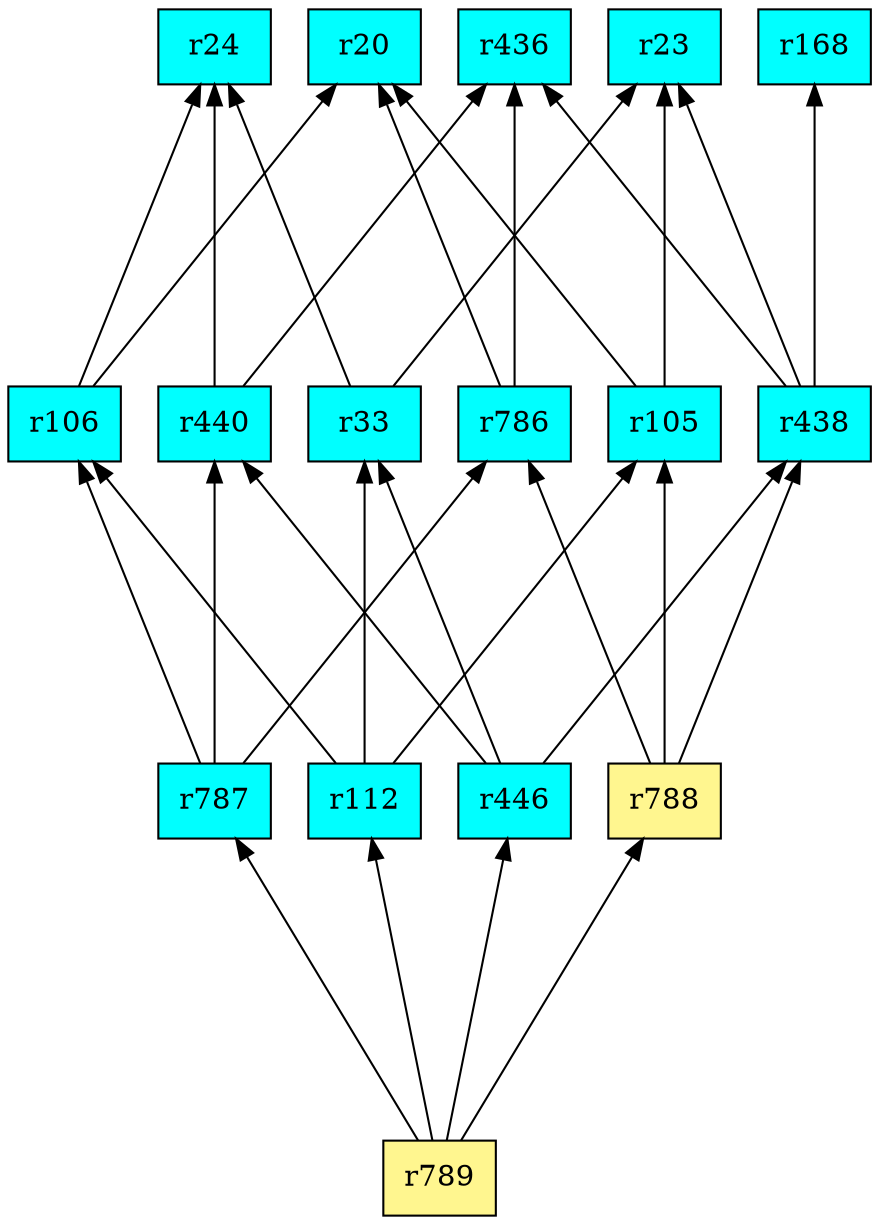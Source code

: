 digraph G {
rankdir=BT;ranksep="2.0";
"r106" [shape=record,fillcolor=cyan,style=filled,label="{r106}"];
"r789" [shape=record,fillcolor=khaki1,style=filled,label="{r789}"];
"r105" [shape=record,fillcolor=cyan,style=filled,label="{r105}"];
"r440" [shape=record,fillcolor=cyan,style=filled,label="{r440}"];
"r436" [shape=record,fillcolor=cyan,style=filled,label="{r436}"];
"r786" [shape=record,fillcolor=cyan,style=filled,label="{r786}"];
"r438" [shape=record,fillcolor=cyan,style=filled,label="{r438}"];
"r24" [shape=record,fillcolor=cyan,style=filled,label="{r24}"];
"r23" [shape=record,fillcolor=cyan,style=filled,label="{r23}"];
"r33" [shape=record,fillcolor=cyan,style=filled,label="{r33}"];
"r446" [shape=record,fillcolor=cyan,style=filled,label="{r446}"];
"r20" [shape=record,fillcolor=cyan,style=filled,label="{r20}"];
"r168" [shape=record,fillcolor=cyan,style=filled,label="{r168}"];
"r112" [shape=record,fillcolor=cyan,style=filled,label="{r112}"];
"r788" [shape=record,fillcolor=khaki1,style=filled,label="{r788}"];
"r787" [shape=record,fillcolor=cyan,style=filled,label="{r787}"];
"r106" -> "r20"
"r106" -> "r24"
"r789" -> "r787"
"r789" -> "r446"
"r789" -> "r788"
"r789" -> "r112"
"r105" -> "r20"
"r105" -> "r23"
"r440" -> "r24"
"r440" -> "r436"
"r786" -> "r20"
"r786" -> "r436"
"r438" -> "r436"
"r438" -> "r168"
"r438" -> "r23"
"r33" -> "r24"
"r33" -> "r23"
"r446" -> "r438"
"r446" -> "r33"
"r446" -> "r440"
"r112" -> "r106"
"r112" -> "r105"
"r112" -> "r33"
"r788" -> "r438"
"r788" -> "r786"
"r788" -> "r105"
"r787" -> "r786"
"r787" -> "r106"
"r787" -> "r440"
}
